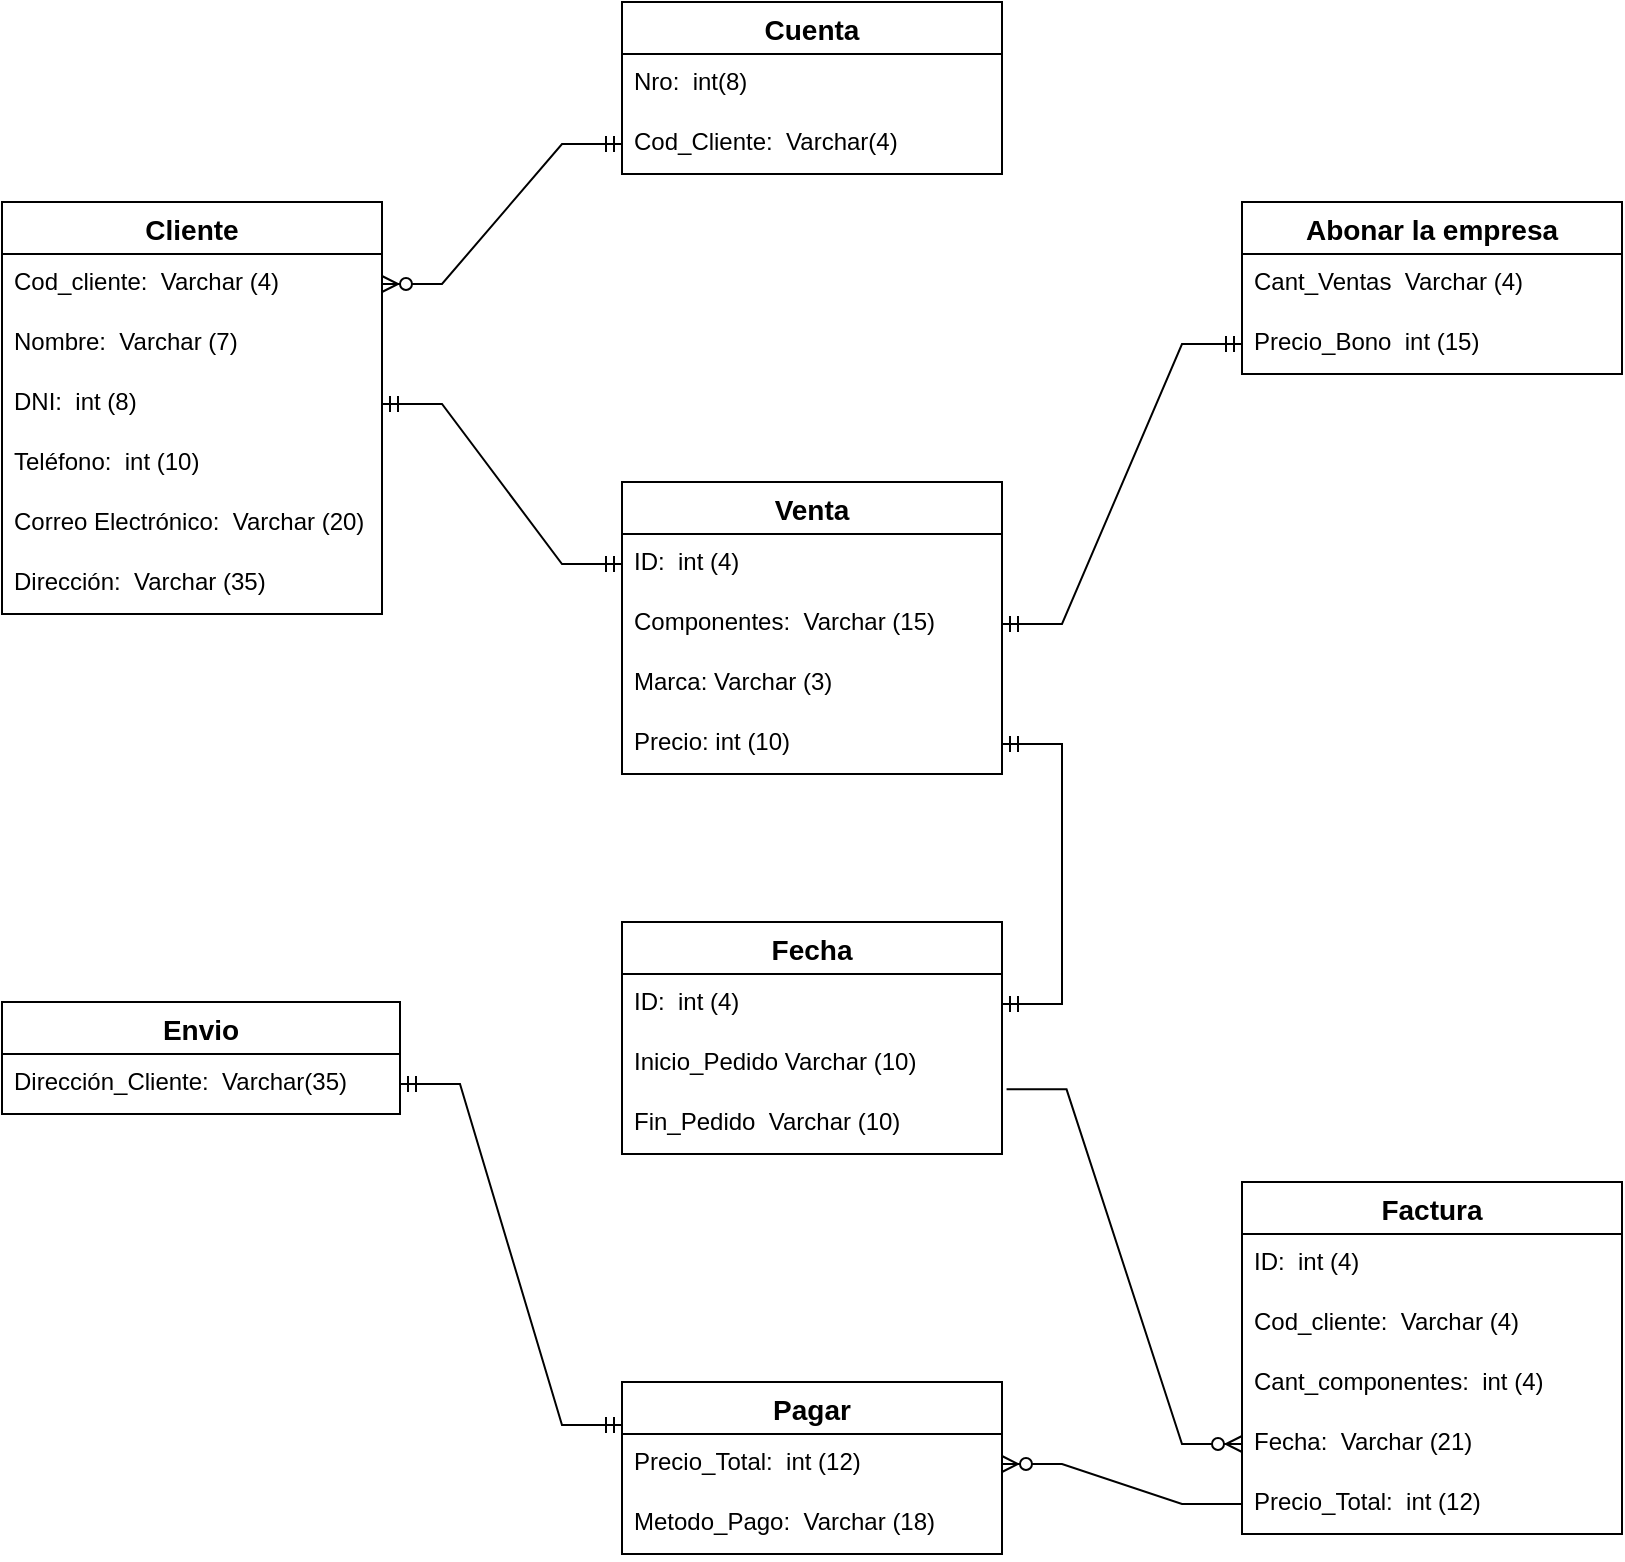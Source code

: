 <mxfile version="20.6.0" type="device"><diagram id="pyU4TwIWFmX0b-sFgsQt" name="Página-1"><mxGraphModel dx="1102" dy="614" grid="1" gridSize="10" guides="1" tooltips="1" connect="1" arrows="1" fold="1" page="1" pageScale="1" pageWidth="827" pageHeight="1169" math="0" shadow="0"><root><mxCell id="0"/><mxCell id="1" parent="0"/><mxCell id="5fnISbvIAzpMm7KvtSLB-1" value="Cliente" style="swimlane;fontStyle=1;childLayout=stackLayout;horizontal=1;startSize=26;horizontalStack=0;resizeParent=1;resizeParentMax=0;resizeLast=0;collapsible=1;marginBottom=0;align=center;fontSize=14;" parent="1" vertex="1"><mxGeometry x="9" y="296" width="190" height="206" as="geometry"/></mxCell><mxCell id="5fnISbvIAzpMm7KvtSLB-2" value="Cod_cliente:  Varchar (4)" style="text;strokeColor=none;fillColor=none;spacingLeft=4;spacingRight=4;overflow=hidden;rotatable=0;points=[[0,0.5],[1,0.5]];portConstraint=eastwest;fontSize=12;" parent="5fnISbvIAzpMm7KvtSLB-1" vertex="1"><mxGeometry y="26" width="190" height="30" as="geometry"/></mxCell><mxCell id="5fnISbvIAzpMm7KvtSLB-3" value="Nombre:  Varchar (7)" style="text;strokeColor=none;fillColor=none;spacingLeft=4;spacingRight=4;overflow=hidden;rotatable=0;points=[[0,0.5],[1,0.5]];portConstraint=eastwest;fontSize=12;" parent="5fnISbvIAzpMm7KvtSLB-1" vertex="1"><mxGeometry y="56" width="190" height="30" as="geometry"/></mxCell><mxCell id="5fnISbvIAzpMm7KvtSLB-4" value="DNI:  int (8)" style="text;strokeColor=none;fillColor=none;spacingLeft=4;spacingRight=4;overflow=hidden;rotatable=0;points=[[0,0.5],[1,0.5]];portConstraint=eastwest;fontSize=12;" parent="5fnISbvIAzpMm7KvtSLB-1" vertex="1"><mxGeometry y="86" width="190" height="30" as="geometry"/></mxCell><mxCell id="5fnISbvIAzpMm7KvtSLB-5" value="Teléfono:  int (10)" style="text;strokeColor=none;fillColor=none;spacingLeft=4;spacingRight=4;overflow=hidden;rotatable=0;points=[[0,0.5],[1,0.5]];portConstraint=eastwest;fontSize=12;" parent="5fnISbvIAzpMm7KvtSLB-1" vertex="1"><mxGeometry y="116" width="190" height="30" as="geometry"/></mxCell><mxCell id="5fnISbvIAzpMm7KvtSLB-6" value="Correo Electrónico:  Varchar (20)" style="text;strokeColor=none;fillColor=none;spacingLeft=4;spacingRight=4;overflow=hidden;rotatable=0;points=[[0,0.5],[1,0.5]];portConstraint=eastwest;fontSize=12;" parent="5fnISbvIAzpMm7KvtSLB-1" vertex="1"><mxGeometry y="146" width="190" height="30" as="geometry"/></mxCell><mxCell id="5fnISbvIAzpMm7KvtSLB-7" value="Dirección:  Varchar (35)" style="text;strokeColor=none;fillColor=none;spacingLeft=4;spacingRight=4;overflow=hidden;rotatable=0;points=[[0,0.5],[1,0.5]];portConstraint=eastwest;fontSize=12;" parent="5fnISbvIAzpMm7KvtSLB-1" vertex="1"><mxGeometry y="176" width="190" height="30" as="geometry"/></mxCell><mxCell id="5fnISbvIAzpMm7KvtSLB-8" value="Cuenta" style="swimlane;fontStyle=1;childLayout=stackLayout;horizontal=1;startSize=26;horizontalStack=0;resizeParent=1;resizeParentMax=0;resizeLast=0;collapsible=1;marginBottom=0;align=center;fontSize=14;" parent="1" vertex="1"><mxGeometry x="319" y="196" width="190" height="86" as="geometry"/></mxCell><mxCell id="z4_-Jx9P3qQD9W81tf9C-1" value="Nro:  int(8)" style="text;strokeColor=none;fillColor=none;spacingLeft=4;spacingRight=4;overflow=hidden;rotatable=0;points=[[0,0.5],[1,0.5]];portConstraint=eastwest;fontSize=12;" vertex="1" parent="5fnISbvIAzpMm7KvtSLB-8"><mxGeometry y="26" width="190" height="30" as="geometry"/></mxCell><mxCell id="5fnISbvIAzpMm7KvtSLB-9" value="Cod_Cliente:  Varchar(4)" style="text;strokeColor=none;fillColor=none;spacingLeft=4;spacingRight=4;overflow=hidden;rotatable=0;points=[[0,0.5],[1,0.5]];portConstraint=eastwest;fontSize=12;" parent="5fnISbvIAzpMm7KvtSLB-8" vertex="1"><mxGeometry y="56" width="190" height="30" as="geometry"/></mxCell><mxCell id="5fnISbvIAzpMm7KvtSLB-16" value="Venta" style="swimlane;fontStyle=1;childLayout=stackLayout;horizontal=1;startSize=26;horizontalStack=0;resizeParent=1;resizeParentMax=0;resizeLast=0;collapsible=1;marginBottom=0;align=center;fontSize=14;" parent="1" vertex="1"><mxGeometry x="319" y="436" width="190" height="146" as="geometry"/></mxCell><mxCell id="5fnISbvIAzpMm7KvtSLB-17" value="ID:  int (4)" style="text;strokeColor=none;fillColor=none;spacingLeft=4;spacingRight=4;overflow=hidden;rotatable=0;points=[[0,0.5],[1,0.5]];portConstraint=eastwest;fontSize=12;" parent="5fnISbvIAzpMm7KvtSLB-16" vertex="1"><mxGeometry y="26" width="190" height="30" as="geometry"/></mxCell><mxCell id="5fnISbvIAzpMm7KvtSLB-18" value="Componentes:  Varchar (15)" style="text;strokeColor=none;fillColor=none;spacingLeft=4;spacingRight=4;overflow=hidden;rotatable=0;points=[[0,0.5],[1,0.5]];portConstraint=eastwest;fontSize=12;" parent="5fnISbvIAzpMm7KvtSLB-16" vertex="1"><mxGeometry y="56" width="190" height="30" as="geometry"/></mxCell><mxCell id="5fnISbvIAzpMm7KvtSLB-19" value="Marca: Varchar (3)" style="text;strokeColor=none;fillColor=none;spacingLeft=4;spacingRight=4;overflow=hidden;rotatable=0;points=[[0,0.5],[1,0.5]];portConstraint=eastwest;fontSize=12;" parent="5fnISbvIAzpMm7KvtSLB-16" vertex="1"><mxGeometry y="86" width="190" height="30" as="geometry"/></mxCell><mxCell id="5fnISbvIAzpMm7KvtSLB-20" value="Precio: int (10)" style="text;strokeColor=none;fillColor=none;spacingLeft=4;spacingRight=4;overflow=hidden;rotatable=0;points=[[0,0.5],[1,0.5]];portConstraint=eastwest;fontSize=12;" parent="5fnISbvIAzpMm7KvtSLB-16" vertex="1"><mxGeometry y="116" width="190" height="30" as="geometry"/></mxCell><mxCell id="5fnISbvIAzpMm7KvtSLB-23" value="" style="edgeStyle=entityRelationEdgeStyle;fontSize=12;html=1;endArrow=ERmandOne;startArrow=ERmandOne;rounded=0;exitX=1;exitY=0.5;exitDx=0;exitDy=0;entryX=0;entryY=0.5;entryDx=0;entryDy=0;" parent="1" source="5fnISbvIAzpMm7KvtSLB-4" target="5fnISbvIAzpMm7KvtSLB-17" edge="1"><mxGeometry width="100" height="100" relative="1" as="geometry"><mxPoint x="119" y="716" as="sourcePoint"/><mxPoint x="219" y="616" as="targetPoint"/></mxGeometry></mxCell><mxCell id="5fnISbvIAzpMm7KvtSLB-24" value="" style="edgeStyle=entityRelationEdgeStyle;fontSize=12;html=1;endArrow=ERzeroToMany;startArrow=ERmandOne;rounded=0;entryX=1;entryY=0.5;entryDx=0;entryDy=0;exitX=0;exitY=0.5;exitDx=0;exitDy=0;" parent="1" source="5fnISbvIAzpMm7KvtSLB-9" target="5fnISbvIAzpMm7KvtSLB-2" edge="1"><mxGeometry width="100" height="100" relative="1" as="geometry"><mxPoint x="299" y="406" as="sourcePoint"/><mxPoint x="399" y="306" as="targetPoint"/></mxGeometry></mxCell><mxCell id="5fnISbvIAzpMm7KvtSLB-26" value="Abonar la empresa" style="swimlane;fontStyle=1;childLayout=stackLayout;horizontal=1;startSize=26;horizontalStack=0;resizeParent=1;resizeParentMax=0;resizeLast=0;collapsible=1;marginBottom=0;align=center;fontSize=14;" parent="1" vertex="1"><mxGeometry x="629" y="296" width="190" height="86" as="geometry"/></mxCell><mxCell id="5fnISbvIAzpMm7KvtSLB-27" value="Cant_Ventas  Varchar (4)" style="text;strokeColor=none;fillColor=none;spacingLeft=4;spacingRight=4;overflow=hidden;rotatable=0;points=[[0,0.5],[1,0.5]];portConstraint=eastwest;fontSize=12;" parent="5fnISbvIAzpMm7KvtSLB-26" vertex="1"><mxGeometry y="26" width="190" height="30" as="geometry"/></mxCell><mxCell id="5fnISbvIAzpMm7KvtSLB-28" value="Precio_Bono  int (15)" style="text;strokeColor=none;fillColor=none;spacingLeft=4;spacingRight=4;overflow=hidden;rotatable=0;points=[[0,0.5],[1,0.5]];portConstraint=eastwest;fontSize=12;" parent="5fnISbvIAzpMm7KvtSLB-26" vertex="1"><mxGeometry y="56" width="190" height="30" as="geometry"/></mxCell><mxCell id="5fnISbvIAzpMm7KvtSLB-33" value="" style="edgeStyle=entityRelationEdgeStyle;fontSize=12;html=1;endArrow=ERmandOne;startArrow=ERmandOne;rounded=0;exitX=1;exitY=0.5;exitDx=0;exitDy=0;entryX=0;entryY=0.5;entryDx=0;entryDy=0;" parent="1" source="5fnISbvIAzpMm7KvtSLB-18" target="5fnISbvIAzpMm7KvtSLB-28" edge="1"><mxGeometry width="100" height="100" relative="1" as="geometry"><mxPoint x="559" y="556" as="sourcePoint"/><mxPoint x="659" y="456" as="targetPoint"/></mxGeometry></mxCell><mxCell id="5fnISbvIAzpMm7KvtSLB-34" value="Fecha" style="swimlane;fontStyle=1;childLayout=stackLayout;horizontal=1;startSize=26;horizontalStack=0;resizeParent=1;resizeParentMax=0;resizeLast=0;collapsible=1;marginBottom=0;align=center;fontSize=14;" parent="1" vertex="1"><mxGeometry x="319" y="656" width="190" height="116" as="geometry"/></mxCell><mxCell id="5fnISbvIAzpMm7KvtSLB-35" value="ID:  int (4)" style="text;strokeColor=none;fillColor=none;spacingLeft=4;spacingRight=4;overflow=hidden;rotatable=0;points=[[0,0.5],[1,0.5]];portConstraint=eastwest;fontSize=12;" parent="5fnISbvIAzpMm7KvtSLB-34" vertex="1"><mxGeometry y="26" width="190" height="30" as="geometry"/></mxCell><mxCell id="5fnISbvIAzpMm7KvtSLB-36" value="Inicio_Pedido Varchar (10)" style="text;strokeColor=none;fillColor=none;spacingLeft=4;spacingRight=4;overflow=hidden;rotatable=0;points=[[0,0.5],[1,0.5]];portConstraint=eastwest;fontSize=12;" parent="5fnISbvIAzpMm7KvtSLB-34" vertex="1"><mxGeometry y="56" width="190" height="30" as="geometry"/></mxCell><mxCell id="5fnISbvIAzpMm7KvtSLB-37" value="Fin_Pedido  Varchar (10)" style="text;strokeColor=none;fillColor=none;spacingLeft=4;spacingRight=4;overflow=hidden;rotatable=0;points=[[0,0.5],[1,0.5]];portConstraint=eastwest;fontSize=12;" parent="5fnISbvIAzpMm7KvtSLB-34" vertex="1"><mxGeometry y="86" width="190" height="30" as="geometry"/></mxCell><mxCell id="5fnISbvIAzpMm7KvtSLB-41" value="" style="edgeStyle=entityRelationEdgeStyle;fontSize=12;html=1;endArrow=ERmandOne;startArrow=ERmandOne;rounded=0;entryX=1;entryY=0.5;entryDx=0;entryDy=0;exitX=1;exitY=0.5;exitDx=0;exitDy=0;" parent="1" source="5fnISbvIAzpMm7KvtSLB-35" target="5fnISbvIAzpMm7KvtSLB-20" edge="1"><mxGeometry width="100" height="100" relative="1" as="geometry"><mxPoint x="599" y="756" as="sourcePoint"/><mxPoint x="699" y="656" as="targetPoint"/></mxGeometry></mxCell><mxCell id="5fnISbvIAzpMm7KvtSLB-42" value="Factura" style="swimlane;fontStyle=1;childLayout=stackLayout;horizontal=1;startSize=26;horizontalStack=0;resizeParent=1;resizeParentMax=0;resizeLast=0;collapsible=1;marginBottom=0;align=center;fontSize=14;" parent="1" vertex="1"><mxGeometry x="629" y="786" width="190" height="176" as="geometry"/></mxCell><mxCell id="5fnISbvIAzpMm7KvtSLB-43" value="ID:  int (4)" style="text;strokeColor=none;fillColor=none;spacingLeft=4;spacingRight=4;overflow=hidden;rotatable=0;points=[[0,0.5],[1,0.5]];portConstraint=eastwest;fontSize=12;" parent="5fnISbvIAzpMm7KvtSLB-42" vertex="1"><mxGeometry y="26" width="190" height="30" as="geometry"/></mxCell><mxCell id="5fnISbvIAzpMm7KvtSLB-44" value="Cod_cliente:  Varchar (4)" style="text;strokeColor=none;fillColor=none;spacingLeft=4;spacingRight=4;overflow=hidden;rotatable=0;points=[[0,0.5],[1,0.5]];portConstraint=eastwest;fontSize=12;" parent="5fnISbvIAzpMm7KvtSLB-42" vertex="1"><mxGeometry y="56" width="190" height="30" as="geometry"/></mxCell><mxCell id="5fnISbvIAzpMm7KvtSLB-45" value="Cant_componentes:  int (4)  " style="text;strokeColor=none;fillColor=none;spacingLeft=4;spacingRight=4;overflow=hidden;rotatable=0;points=[[0,0.5],[1,0.5]];portConstraint=eastwest;fontSize=12;" parent="5fnISbvIAzpMm7KvtSLB-42" vertex="1"><mxGeometry y="86" width="190" height="30" as="geometry"/></mxCell><mxCell id="5fnISbvIAzpMm7KvtSLB-46" value="Fecha:  Varchar (21)" style="text;strokeColor=none;fillColor=none;spacingLeft=4;spacingRight=4;overflow=hidden;rotatable=0;points=[[0,0.5],[1,0.5]];portConstraint=eastwest;fontSize=12;" parent="5fnISbvIAzpMm7KvtSLB-42" vertex="1"><mxGeometry y="116" width="190" height="30" as="geometry"/></mxCell><mxCell id="5fnISbvIAzpMm7KvtSLB-47" value="Precio_Total:  int (12)" style="text;strokeColor=none;fillColor=none;spacingLeft=4;spacingRight=4;overflow=hidden;rotatable=0;points=[[0,0.5],[1,0.5]];portConstraint=eastwest;fontSize=12;" parent="5fnISbvIAzpMm7KvtSLB-42" vertex="1"><mxGeometry y="146" width="190" height="30" as="geometry"/></mxCell><mxCell id="5fnISbvIAzpMm7KvtSLB-49" value="" style="edgeStyle=entityRelationEdgeStyle;fontSize=12;html=1;endArrow=ERzeroToMany;endFill=1;rounded=0;entryX=0;entryY=0.5;entryDx=0;entryDy=0;exitX=1.012;exitY=-0.078;exitDx=0;exitDy=0;exitPerimeter=0;" parent="1" source="5fnISbvIAzpMm7KvtSLB-37" target="5fnISbvIAzpMm7KvtSLB-46" edge="1"><mxGeometry width="100" height="100" relative="1" as="geometry"><mxPoint x="449" y="1006" as="sourcePoint"/><mxPoint x="549" y="906" as="targetPoint"/></mxGeometry></mxCell><mxCell id="5fnISbvIAzpMm7KvtSLB-50" value="Pagar" style="swimlane;fontStyle=1;childLayout=stackLayout;horizontal=1;startSize=26;horizontalStack=0;resizeParent=1;resizeParentMax=0;resizeLast=0;collapsible=1;marginBottom=0;align=center;fontSize=14;" parent="1" vertex="1"><mxGeometry x="319" y="886" width="190" height="86" as="geometry"/></mxCell><mxCell id="5fnISbvIAzpMm7KvtSLB-51" value="Precio_Total:  int (12)" style="text;strokeColor=none;fillColor=none;spacingLeft=4;spacingRight=4;overflow=hidden;rotatable=0;points=[[0,0.5],[1,0.5]];portConstraint=eastwest;fontSize=12;" parent="5fnISbvIAzpMm7KvtSLB-50" vertex="1"><mxGeometry y="26" width="190" height="30" as="geometry"/></mxCell><mxCell id="5fnISbvIAzpMm7KvtSLB-52" value="Metodo_Pago:  Varchar (18)" style="text;strokeColor=none;fillColor=none;spacingLeft=4;spacingRight=4;overflow=hidden;rotatable=0;points=[[0,0.5],[1,0.5]];portConstraint=eastwest;fontSize=12;" parent="5fnISbvIAzpMm7KvtSLB-50" vertex="1"><mxGeometry y="56" width="190" height="30" as="geometry"/></mxCell><mxCell id="5fnISbvIAzpMm7KvtSLB-58" value="" style="edgeStyle=entityRelationEdgeStyle;fontSize=12;html=1;endArrow=ERzeroToMany;endFill=1;rounded=0;entryX=1;entryY=0.5;entryDx=0;entryDy=0;exitX=0;exitY=0.5;exitDx=0;exitDy=0;" parent="1" source="5fnISbvIAzpMm7KvtSLB-47" target="5fnISbvIAzpMm7KvtSLB-51" edge="1"><mxGeometry width="100" height="100" relative="1" as="geometry"><mxPoint x="479" y="1116" as="sourcePoint"/><mxPoint x="579" y="1016" as="targetPoint"/></mxGeometry></mxCell><mxCell id="5fnISbvIAzpMm7KvtSLB-59" value="Envio" style="swimlane;fontStyle=1;childLayout=stackLayout;horizontal=1;startSize=26;horizontalStack=0;resizeParent=1;resizeParentMax=0;resizeLast=0;collapsible=1;marginBottom=0;align=center;fontSize=14;" parent="1" vertex="1"><mxGeometry x="9" y="696" width="199" height="56" as="geometry"/></mxCell><mxCell id="5fnISbvIAzpMm7KvtSLB-60" value="Dirección_Cliente:  Varchar(35)" style="text;strokeColor=none;fillColor=none;spacingLeft=4;spacingRight=4;overflow=hidden;rotatable=0;points=[[0,0.5],[1,0.5]];portConstraint=eastwest;fontSize=12;" parent="5fnISbvIAzpMm7KvtSLB-59" vertex="1"><mxGeometry y="26" width="199" height="30" as="geometry"/></mxCell><mxCell id="5fnISbvIAzpMm7KvtSLB-66" value="" style="edgeStyle=entityRelationEdgeStyle;fontSize=12;html=1;endArrow=ERmandOne;startArrow=ERmandOne;rounded=0;entryX=1;entryY=0.5;entryDx=0;entryDy=0;exitX=0;exitY=0.25;exitDx=0;exitDy=0;" parent="1" source="5fnISbvIAzpMm7KvtSLB-50" target="5fnISbvIAzpMm7KvtSLB-60" edge="1"><mxGeometry width="100" height="100" relative="1" as="geometry"><mxPoint x="59" y="1016" as="sourcePoint"/><mxPoint x="159" y="916" as="targetPoint"/></mxGeometry></mxCell></root></mxGraphModel></diagram></mxfile>